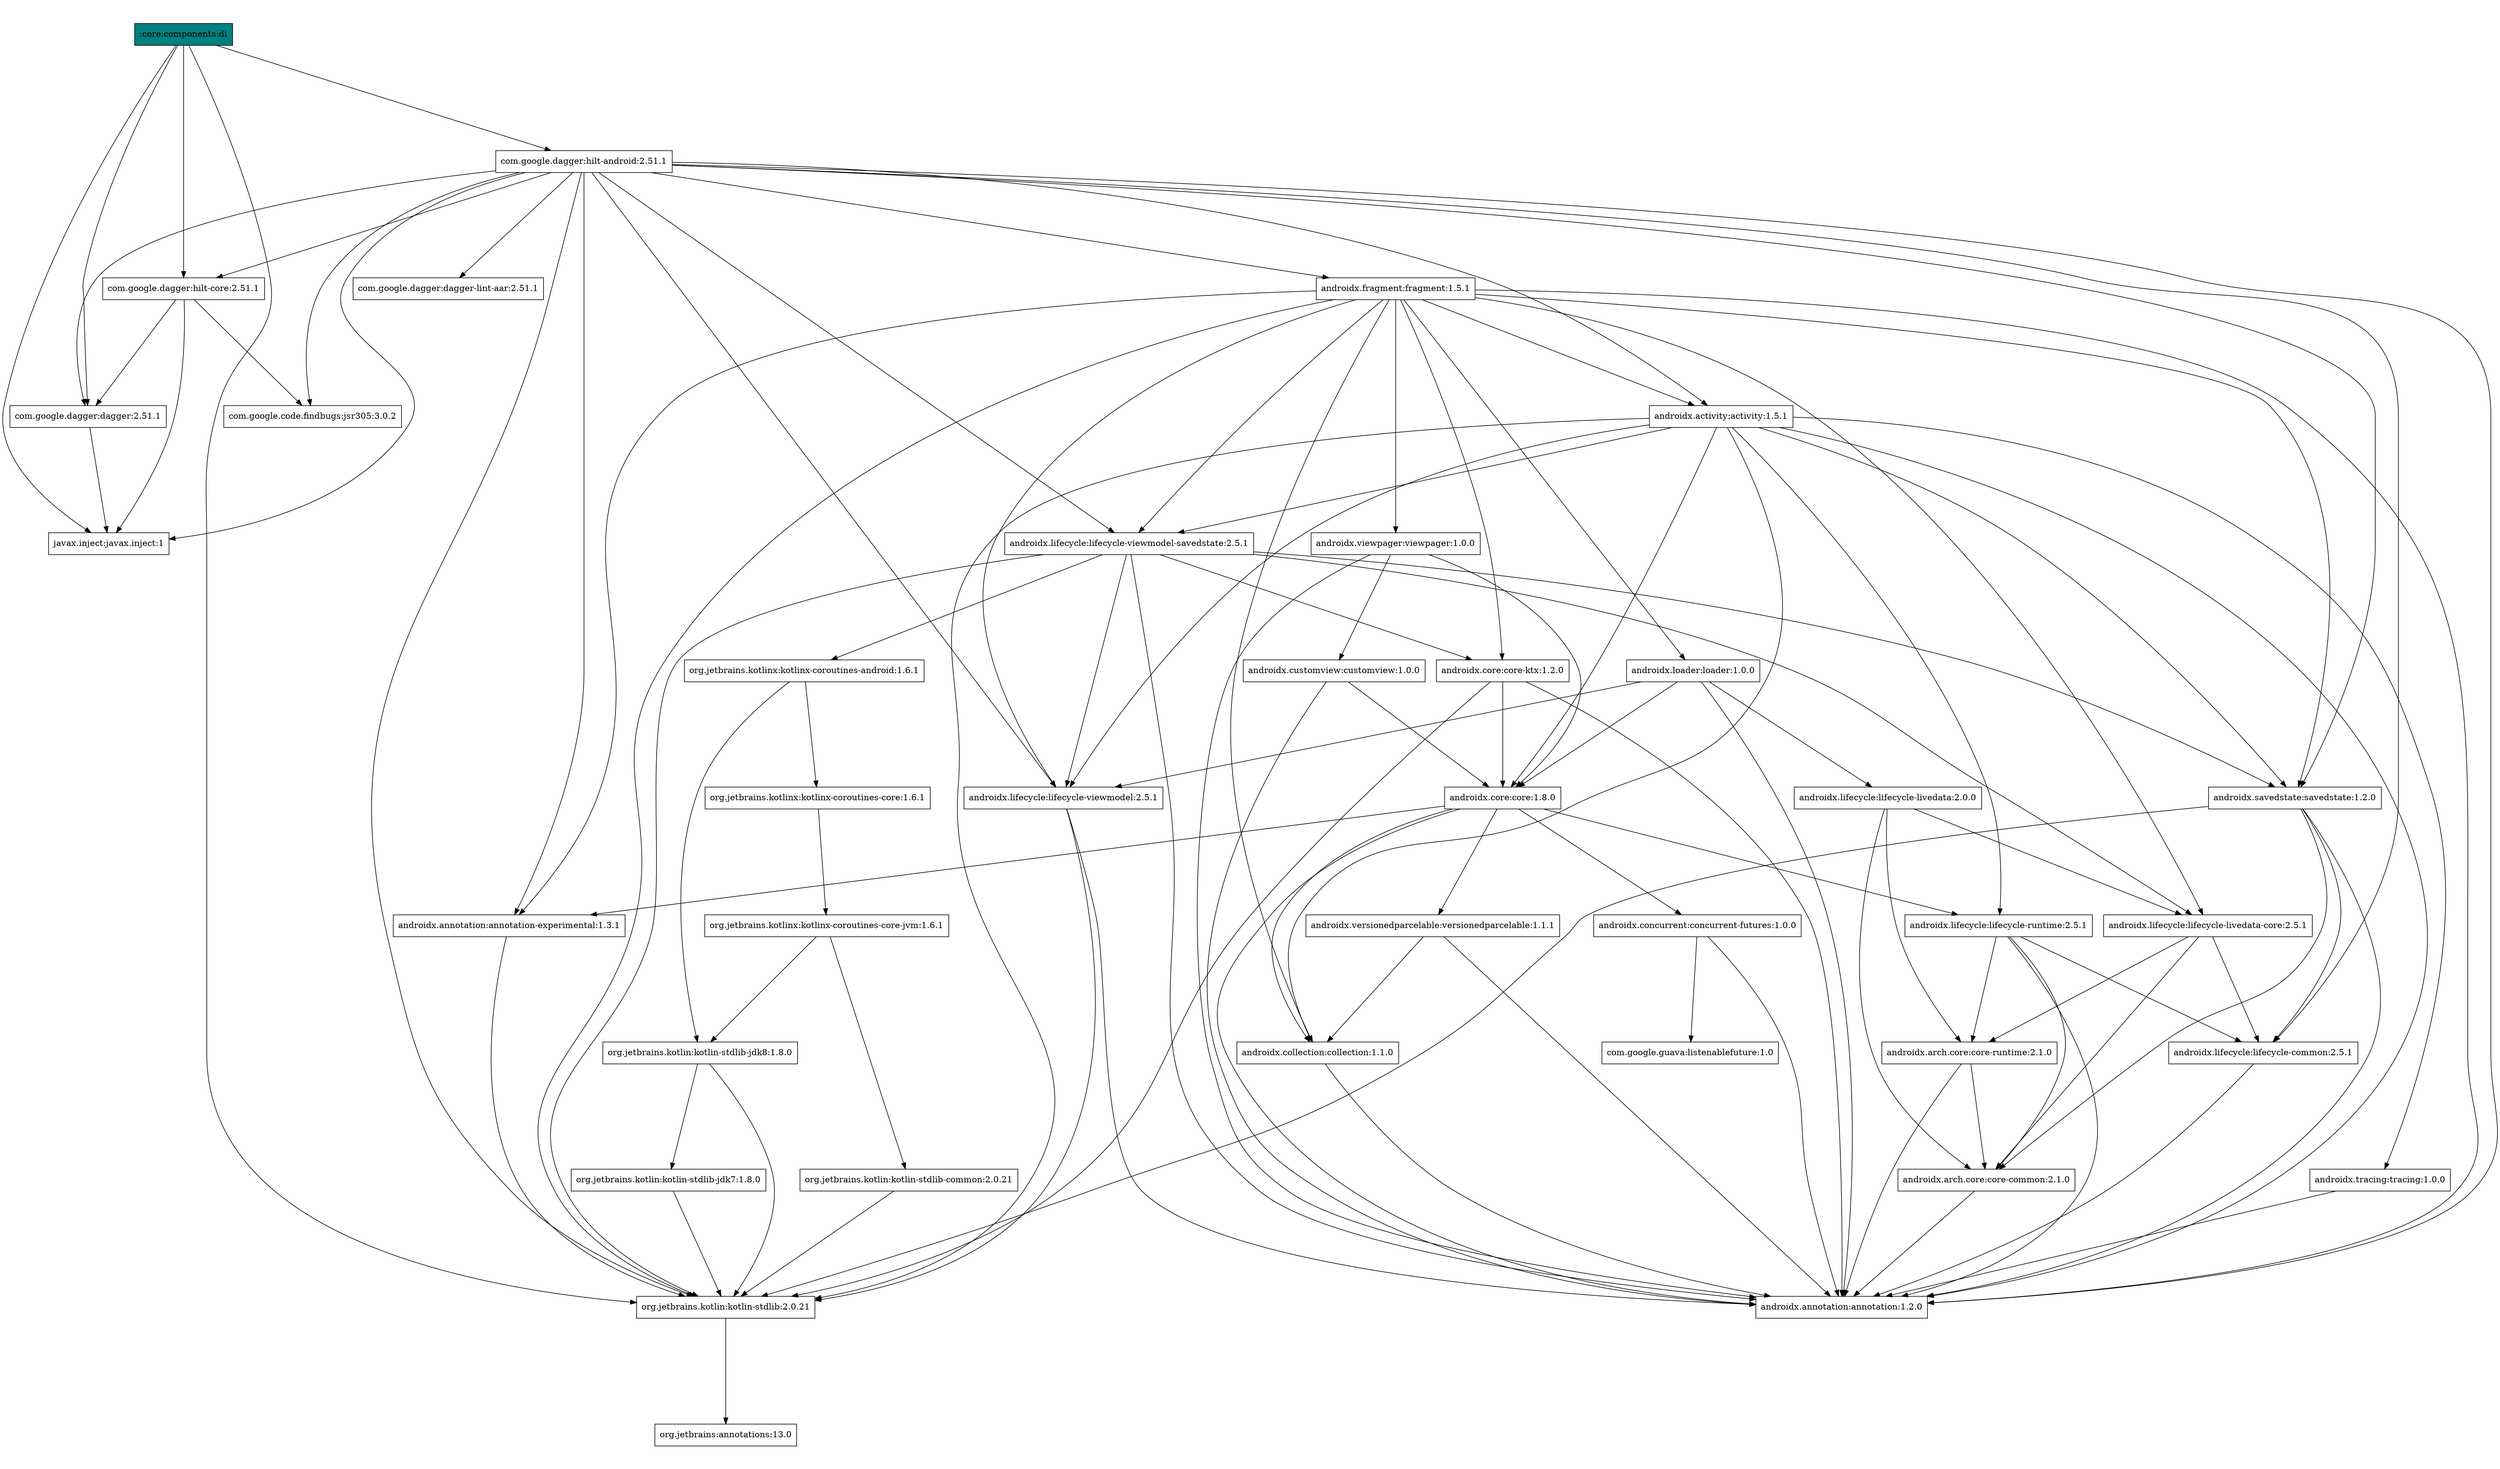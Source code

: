 strict digraph DependencyGraph {
  ratio=0.6;
  node [shape=box];

  ":core:components:di" [style=filled fillcolor="#008080"];

  ":core:components:di" -> "com.google.dagger:dagger:2.51.1";
  ":core:components:di" -> "com.google.dagger:hilt-android:2.51.1";
  ":core:components:di" -> "com.google.dagger:hilt-core:2.51.1";
  ":core:components:di" -> "javax.inject:javax.inject:1";
  ":core:components:di" -> "org.jetbrains.kotlin:kotlin-stdlib:2.0.21";
  "com.google.dagger:dagger:2.51.1" -> "javax.inject:javax.inject:1";
  "com.google.dagger:hilt-android:2.51.1" -> "androidx.activity:activity:1.5.1";
  "com.google.dagger:hilt-android:2.51.1" -> "androidx.annotation:annotation:1.2.0";
  "com.google.dagger:hilt-android:2.51.1" -> "androidx.annotation:annotation-experimental:1.3.1";
  "com.google.dagger:hilt-android:2.51.1" -> "androidx.fragment:fragment:1.5.1";
  "com.google.dagger:hilt-android:2.51.1" -> "androidx.lifecycle:lifecycle-common:2.5.1";
  "com.google.dagger:hilt-android:2.51.1" -> "androidx.lifecycle:lifecycle-viewmodel:2.5.1";
  "com.google.dagger:hilt-android:2.51.1" -> "androidx.lifecycle:lifecycle-viewmodel-savedstate:2.5.1";
  "com.google.dagger:hilt-android:2.51.1" -> "androidx.savedstate:savedstate:1.2.0";
  "com.google.dagger:hilt-android:2.51.1" -> "com.google.code.findbugs:jsr305:3.0.2";
  "com.google.dagger:hilt-android:2.51.1" -> "com.google.dagger:dagger:2.51.1";
  "com.google.dagger:hilt-android:2.51.1" -> "com.google.dagger:dagger-lint-aar:2.51.1";
  "com.google.dagger:hilt-android:2.51.1" -> "com.google.dagger:hilt-core:2.51.1";
  "com.google.dagger:hilt-android:2.51.1" -> "javax.inject:javax.inject:1";
  "com.google.dagger:hilt-android:2.51.1" -> "org.jetbrains.kotlin:kotlin-stdlib:2.0.21";
  "androidx.activity:activity:1.5.1" -> "androidx.annotation:annotation:1.2.0";
  "androidx.activity:activity:1.5.1" -> "androidx.collection:collection:1.1.0";
  "androidx.activity:activity:1.5.1" -> "androidx.core:core:1.8.0";
  "androidx.activity:activity:1.5.1" -> "androidx.lifecycle:lifecycle-runtime:2.5.1";
  "androidx.activity:activity:1.5.1" -> "androidx.lifecycle:lifecycle-viewmodel:2.5.1";
  "androidx.activity:activity:1.5.1" -> "androidx.lifecycle:lifecycle-viewmodel-savedstate:2.5.1";
  "androidx.activity:activity:1.5.1" -> "androidx.savedstate:savedstate:1.2.0";
  "androidx.activity:activity:1.5.1" -> "androidx.tracing:tracing:1.0.0";
  "androidx.activity:activity:1.5.1" -> "org.jetbrains.kotlin:kotlin-stdlib:2.0.21";
  "androidx.collection:collection:1.1.0" -> "androidx.annotation:annotation:1.2.0";
  "androidx.core:core:1.8.0" -> "androidx.annotation:annotation:1.2.0";
  "androidx.core:core:1.8.0" -> "androidx.annotation:annotation-experimental:1.3.1";
  "androidx.core:core:1.8.0" -> "androidx.collection:collection:1.1.0";
  "androidx.core:core:1.8.0" -> "androidx.concurrent:concurrent-futures:1.0.0";
  "androidx.core:core:1.8.0" -> "androidx.lifecycle:lifecycle-runtime:2.5.1";
  "androidx.core:core:1.8.0" -> "androidx.versionedparcelable:versionedparcelable:1.1.1";
  "androidx.annotation:annotation-experimental:1.3.1" -> "org.jetbrains.kotlin:kotlin-stdlib:2.0.21";
  "org.jetbrains.kotlin:kotlin-stdlib:2.0.21" -> "org.jetbrains:annotations:13.0";
  "androidx.concurrent:concurrent-futures:1.0.0" -> "androidx.annotation:annotation:1.2.0";
  "androidx.concurrent:concurrent-futures:1.0.0" -> "com.google.guava:listenablefuture:1.0";
  "androidx.lifecycle:lifecycle-runtime:2.5.1" -> "androidx.annotation:annotation:1.2.0";
  "androidx.lifecycle:lifecycle-runtime:2.5.1" -> "androidx.arch.core:core-common:2.1.0";
  "androidx.lifecycle:lifecycle-runtime:2.5.1" -> "androidx.arch.core:core-runtime:2.1.0";
  "androidx.lifecycle:lifecycle-runtime:2.5.1" -> "androidx.lifecycle:lifecycle-common:2.5.1";
  "androidx.arch.core:core-common:2.1.0" -> "androidx.annotation:annotation:1.2.0";
  "androidx.arch.core:core-runtime:2.1.0" -> "androidx.annotation:annotation:1.2.0";
  "androidx.arch.core:core-runtime:2.1.0" -> "androidx.arch.core:core-common:2.1.0";
  "androidx.lifecycle:lifecycle-common:2.5.1" -> "androidx.annotation:annotation:1.2.0";
  "androidx.versionedparcelable:versionedparcelable:1.1.1" -> "androidx.annotation:annotation:1.2.0";
  "androidx.versionedparcelable:versionedparcelable:1.1.1" -> "androidx.collection:collection:1.1.0";
  "androidx.lifecycle:lifecycle-viewmodel:2.5.1" -> "androidx.annotation:annotation:1.2.0";
  "androidx.lifecycle:lifecycle-viewmodel:2.5.1" -> "org.jetbrains.kotlin:kotlin-stdlib:2.0.21";
  "androidx.lifecycle:lifecycle-viewmodel-savedstate:2.5.1" -> "androidx.annotation:annotation:1.2.0";
  "androidx.lifecycle:lifecycle-viewmodel-savedstate:2.5.1" -> "androidx.core:core-ktx:1.2.0";
  "androidx.lifecycle:lifecycle-viewmodel-savedstate:2.5.1" -> "androidx.lifecycle:lifecycle-livedata-core:2.5.1";
  "androidx.lifecycle:lifecycle-viewmodel-savedstate:2.5.1" -> "androidx.lifecycle:lifecycle-viewmodel:2.5.1";
  "androidx.lifecycle:lifecycle-viewmodel-savedstate:2.5.1" -> "androidx.savedstate:savedstate:1.2.0";
  "androidx.lifecycle:lifecycle-viewmodel-savedstate:2.5.1" -> "org.jetbrains.kotlin:kotlin-stdlib:2.0.21";
  "androidx.lifecycle:lifecycle-viewmodel-savedstate:2.5.1" -> "org.jetbrains.kotlinx:kotlinx-coroutines-android:1.6.1";
  "androidx.core:core-ktx:1.2.0" -> "androidx.annotation:annotation:1.2.0";
  "androidx.core:core-ktx:1.2.0" -> "androidx.core:core:1.8.0";
  "androidx.core:core-ktx:1.2.0" -> "org.jetbrains.kotlin:kotlin-stdlib:2.0.21";
  "androidx.lifecycle:lifecycle-livedata-core:2.5.1" -> "androidx.arch.core:core-common:2.1.0";
  "androidx.lifecycle:lifecycle-livedata-core:2.5.1" -> "androidx.arch.core:core-runtime:2.1.0";
  "androidx.lifecycle:lifecycle-livedata-core:2.5.1" -> "androidx.lifecycle:lifecycle-common:2.5.1";
  "androidx.savedstate:savedstate:1.2.0" -> "androidx.annotation:annotation:1.2.0";
  "androidx.savedstate:savedstate:1.2.0" -> "androidx.arch.core:core-common:2.1.0";
  "androidx.savedstate:savedstate:1.2.0" -> "androidx.lifecycle:lifecycle-common:2.5.1";
  "androidx.savedstate:savedstate:1.2.0" -> "org.jetbrains.kotlin:kotlin-stdlib:2.0.21";
  "org.jetbrains.kotlinx:kotlinx-coroutines-android:1.6.1" -> "org.jetbrains.kotlin:kotlin-stdlib-jdk8:1.8.0";
  "org.jetbrains.kotlinx:kotlinx-coroutines-android:1.6.1" -> "org.jetbrains.kotlinx:kotlinx-coroutines-core:1.6.1";
  "org.jetbrains.kotlin:kotlin-stdlib-jdk8:1.8.0" -> "org.jetbrains.kotlin:kotlin-stdlib:2.0.21";
  "org.jetbrains.kotlin:kotlin-stdlib-jdk8:1.8.0" -> "org.jetbrains.kotlin:kotlin-stdlib-jdk7:1.8.0";
  "org.jetbrains.kotlin:kotlin-stdlib-jdk7:1.8.0" -> "org.jetbrains.kotlin:kotlin-stdlib:2.0.21";
  "org.jetbrains.kotlinx:kotlinx-coroutines-core:1.6.1" -> "org.jetbrains.kotlinx:kotlinx-coroutines-core-jvm:1.6.1";
  "org.jetbrains.kotlinx:kotlinx-coroutines-core-jvm:1.6.1" -> "org.jetbrains.kotlin:kotlin-stdlib-common:2.0.21";
  "org.jetbrains.kotlinx:kotlinx-coroutines-core-jvm:1.6.1" -> "org.jetbrains.kotlin:kotlin-stdlib-jdk8:1.8.0";
  "org.jetbrains.kotlin:kotlin-stdlib-common:2.0.21" -> "org.jetbrains.kotlin:kotlin-stdlib:2.0.21";
  "androidx.tracing:tracing:1.0.0" -> "androidx.annotation:annotation:1.2.0";
  "androidx.fragment:fragment:1.5.1" -> "androidx.activity:activity:1.5.1";
  "androidx.fragment:fragment:1.5.1" -> "androidx.annotation:annotation:1.2.0";
  "androidx.fragment:fragment:1.5.1" -> "androidx.annotation:annotation-experimental:1.3.1";
  "androidx.fragment:fragment:1.5.1" -> "androidx.collection:collection:1.1.0";
  "androidx.fragment:fragment:1.5.1" -> "androidx.core:core-ktx:1.2.0";
  "androidx.fragment:fragment:1.5.1" -> "androidx.lifecycle:lifecycle-livedata-core:2.5.1";
  "androidx.fragment:fragment:1.5.1" -> "androidx.lifecycle:lifecycle-viewmodel:2.5.1";
  "androidx.fragment:fragment:1.5.1" -> "androidx.lifecycle:lifecycle-viewmodel-savedstate:2.5.1";
  "androidx.fragment:fragment:1.5.1" -> "androidx.loader:loader:1.0.0";
  "androidx.fragment:fragment:1.5.1" -> "androidx.savedstate:savedstate:1.2.0";
  "androidx.fragment:fragment:1.5.1" -> "androidx.viewpager:viewpager:1.0.0";
  "androidx.fragment:fragment:1.5.1" -> "org.jetbrains.kotlin:kotlin-stdlib:2.0.21";
  "androidx.loader:loader:1.0.0" -> "androidx.annotation:annotation:1.2.0";
  "androidx.loader:loader:1.0.0" -> "androidx.core:core:1.8.0";
  "androidx.loader:loader:1.0.0" -> "androidx.lifecycle:lifecycle-livedata:2.0.0";
  "androidx.loader:loader:1.0.0" -> "androidx.lifecycle:lifecycle-viewmodel:2.5.1";
  "androidx.lifecycle:lifecycle-livedata:2.0.0" -> "androidx.arch.core:core-common:2.1.0";
  "androidx.lifecycle:lifecycle-livedata:2.0.0" -> "androidx.arch.core:core-runtime:2.1.0";
  "androidx.lifecycle:lifecycle-livedata:2.0.0" -> "androidx.lifecycle:lifecycle-livedata-core:2.5.1";
  "androidx.viewpager:viewpager:1.0.0" -> "androidx.annotation:annotation:1.2.0";
  "androidx.viewpager:viewpager:1.0.0" -> "androidx.core:core:1.8.0";
  "androidx.viewpager:viewpager:1.0.0" -> "androidx.customview:customview:1.0.0";
  "androidx.customview:customview:1.0.0" -> "androidx.annotation:annotation:1.2.0";
  "androidx.customview:customview:1.0.0" -> "androidx.core:core:1.8.0";
  "com.google.dagger:hilt-core:2.51.1" -> "com.google.code.findbugs:jsr305:3.0.2";
  "com.google.dagger:hilt-core:2.51.1" -> "com.google.dagger:dagger:2.51.1";
  "com.google.dagger:hilt-core:2.51.1" -> "javax.inject:javax.inject:1";
}